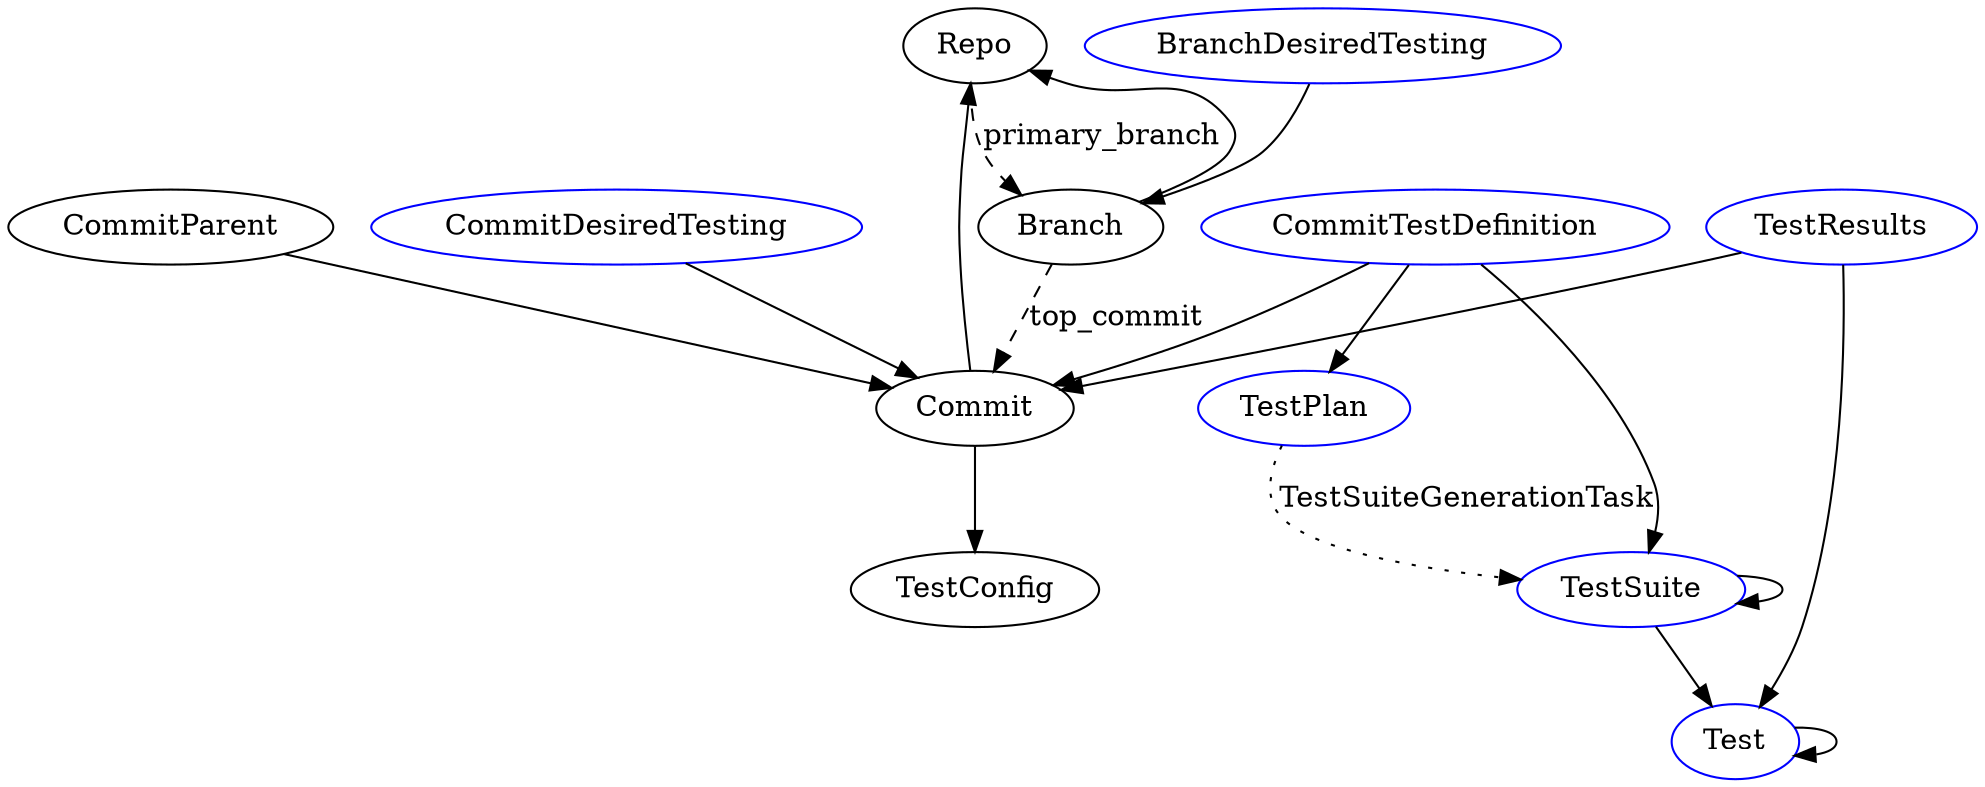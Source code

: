 digraph G {
	graph [layout=dot rankdir=TB]

// This is just an example for you to use as a template.
// Edit as you like. Whenever you save a legal graph
// the layout in the graphviz window will be updated.

    // Repo Schema ODB Types
    node [color=black, shape=oval]
	Repo

    Branch
    Commit
    TestConfig
    CommitParent
    // node [color=black, shape=box]
    // RepoConfig

    // Repo Schema Edges
	//Repo -> RepoConfig

    Branch -> Repo
    Repo -> Branch [label=primary_branch style=dashed]

    Commit -> Repo
    Commit -> TestConfig
    Branch -> Commit [label=top_commit style=dashed]
    CommitParent -> Commit

    // Test Schema ODB Types
    node [color=blue, shape=oval]
    BranchDesiredTesting
    CommitDesiredTesting
    CommitTestDefinition
    TestPlan
    TestSuite
    Test

    TestResults

    // Test Schema Auxiliary Types
    // node [color=blue, shape=box]
    // TestFilter
    // TestConfiguration
    // Outcome
    // StageResult
    // TestRunResult

    // Test Schema Edges
    //TestConfiguration -> TestFilter
    BranchDesiredTesting -> Branch
    //BranchDesiredTesting -> TestConfiguration

    CommitDesiredTesting -> Commit
    CommitTestDefinition -> Commit
    CommitTestDefinition -> TestPlan
    CommitTestDefinition -> TestSuite
    //CommitDesiredTesting -> TestConfiguration

    TestSuite -> TestSuite
    TestSuite -> Test

    Test -> Test

    TestResults -> Test
    TestResults -> Commit
    //TestResults -> TestRunResult

    //TestRunResult -> Outcome
    //TestRunResult -> StageResult -> Outcome

   TestPlan -> TestSuite [label=TestSuiteGenerationTask, style=dotted]
}

